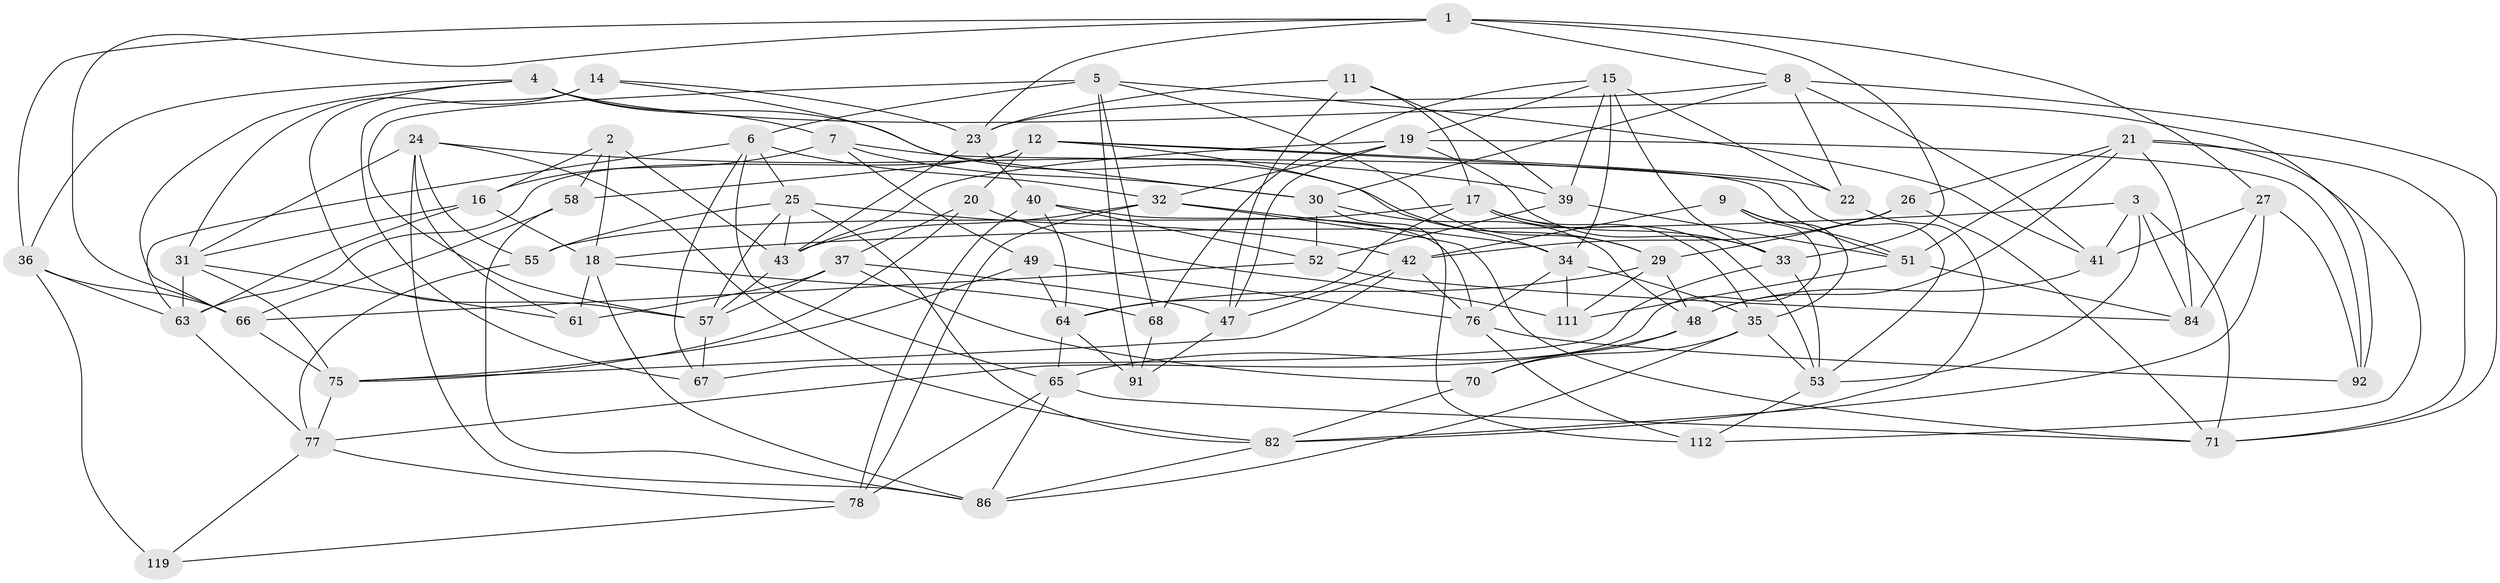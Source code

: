 // original degree distribution, {4: 1.0}
// Generated by graph-tools (version 1.1) at 2025/42/03/06/25 10:42:21]
// undirected, 69 vertices, 181 edges
graph export_dot {
graph [start="1"]
  node [color=gray90,style=filled];
  1 [super="+87"];
  2;
  3 [super="+107"];
  4 [super="+13"];
  5 [super="+101"];
  6 [super="+104"];
  7 [super="+10"];
  8 [super="+90"];
  9;
  11;
  12 [super="+44"];
  14;
  15 [super="+118"];
  16 [super="+73"];
  17 [super="+50"];
  18 [super="+110"];
  19 [super="+56"];
  20;
  21 [super="+28"];
  22;
  23 [super="+85"];
  24 [super="+100"];
  25 [super="+60"];
  26;
  27 [super="+102"];
  29 [super="+38"];
  30 [super="+72"];
  31 [super="+115"];
  32 [super="+117"];
  33 [super="+89"];
  34 [super="+94"];
  35 [super="+88"];
  36 [super="+116"];
  37 [super="+45"];
  39 [super="+108"];
  40 [super="+46"];
  41 [super="+59"];
  42 [super="+69"];
  43 [super="+109"];
  47 [super="+97"];
  48 [super="+54"];
  49;
  51 [super="+62"];
  52 [super="+74"];
  53 [super="+113"];
  55;
  57 [super="+105"];
  58;
  61;
  63 [super="+80"];
  64 [super="+103"];
  65 [super="+83"];
  66 [super="+95"];
  67;
  68;
  70;
  71 [super="+106"];
  75 [super="+81"];
  76 [super="+93"];
  77 [super="+79"];
  78 [super="+98"];
  82 [super="+99"];
  84 [super="+96"];
  86 [super="+114"];
  91;
  92;
  111;
  112;
  119;
  1 -- 8;
  1 -- 33;
  1 -- 66;
  1 -- 27;
  1 -- 36;
  1 -- 23;
  2 -- 16;
  2 -- 58;
  2 -- 43;
  2 -- 18;
  3 -- 41 [weight=2];
  3 -- 18;
  3 -- 53;
  3 -- 84;
  3 -- 71;
  4 -- 66;
  4 -- 57;
  4 -- 92;
  4 -- 29;
  4 -- 36;
  4 -- 7;
  5 -- 91;
  5 -- 68;
  5 -- 6;
  5 -- 57;
  5 -- 41;
  5 -- 29;
  6 -- 63;
  6 -- 67;
  6 -- 25;
  6 -- 65;
  6 -- 32;
  7 -- 16 [weight=2];
  7 -- 49;
  7 -- 51;
  7 -- 30;
  8 -- 23;
  8 -- 71;
  8 -- 30;
  8 -- 22;
  8 -- 41;
  9 -- 35;
  9 -- 51;
  9 -- 77;
  9 -- 42;
  11 -- 17;
  11 -- 23;
  11 -- 47;
  11 -- 39;
  12 -- 22;
  12 -- 58;
  12 -- 53;
  12 -- 20;
  12 -- 63;
  12 -- 34;
  14 -- 23;
  14 -- 67;
  14 -- 31;
  14 -- 30;
  15 -- 19;
  15 -- 68;
  15 -- 22;
  15 -- 33;
  15 -- 39;
  15 -- 34;
  16 -- 18;
  16 -- 31;
  16 -- 63;
  17 -- 35;
  17 -- 64;
  17 -- 55;
  17 -- 53;
  17 -- 33;
  18 -- 61;
  18 -- 68;
  18 -- 86;
  19 -- 92;
  19 -- 32;
  19 -- 33;
  19 -- 43;
  19 -- 47;
  20 -- 111;
  20 -- 75;
  20 -- 37;
  21 -- 26;
  21 -- 71;
  21 -- 84;
  21 -- 112;
  21 -- 48;
  21 -- 51;
  22 -- 82;
  23 -- 43;
  23 -- 40;
  24 -- 61;
  24 -- 39;
  24 -- 31;
  24 -- 82;
  24 -- 86;
  24 -- 55;
  25 -- 82;
  25 -- 57;
  25 -- 42;
  25 -- 43;
  25 -- 55;
  26 -- 71;
  26 -- 42;
  26 -- 29;
  27 -- 84 [weight=2];
  27 -- 92;
  27 -- 41;
  27 -- 82;
  29 -- 111;
  29 -- 64;
  29 -- 48;
  30 -- 52;
  30 -- 48;
  30 -- 112;
  31 -- 75;
  31 -- 61;
  31 -- 63;
  32 -- 34;
  32 -- 43;
  32 -- 78;
  32 -- 71;
  33 -- 53;
  33 -- 67;
  34 -- 76;
  34 -- 35;
  34 -- 111;
  35 -- 70;
  35 -- 53;
  35 -- 86;
  36 -- 119 [weight=2];
  36 -- 63;
  36 -- 66;
  37 -- 61;
  37 -- 57;
  37 -- 47 [weight=2];
  37 -- 70;
  39 -- 51;
  39 -- 52 [weight=2];
  40 -- 64;
  40 -- 52;
  40 -- 78 [weight=2];
  40 -- 76;
  41 -- 48;
  42 -- 47;
  42 -- 75;
  42 -- 76;
  43 -- 57;
  47 -- 91;
  48 -- 70;
  48 -- 65;
  49 -- 76;
  49 -- 64;
  49 -- 75;
  51 -- 111;
  51 -- 84;
  52 -- 66;
  52 -- 84;
  53 -- 112;
  55 -- 77;
  57 -- 67;
  58 -- 66;
  58 -- 86;
  63 -- 77;
  64 -- 91;
  64 -- 65;
  65 -- 86;
  65 -- 71;
  65 -- 78;
  66 -- 75;
  68 -- 91;
  70 -- 82;
  75 -- 77;
  76 -- 112;
  76 -- 92;
  77 -- 78;
  77 -- 119;
  78 -- 119;
  82 -- 86;
}
